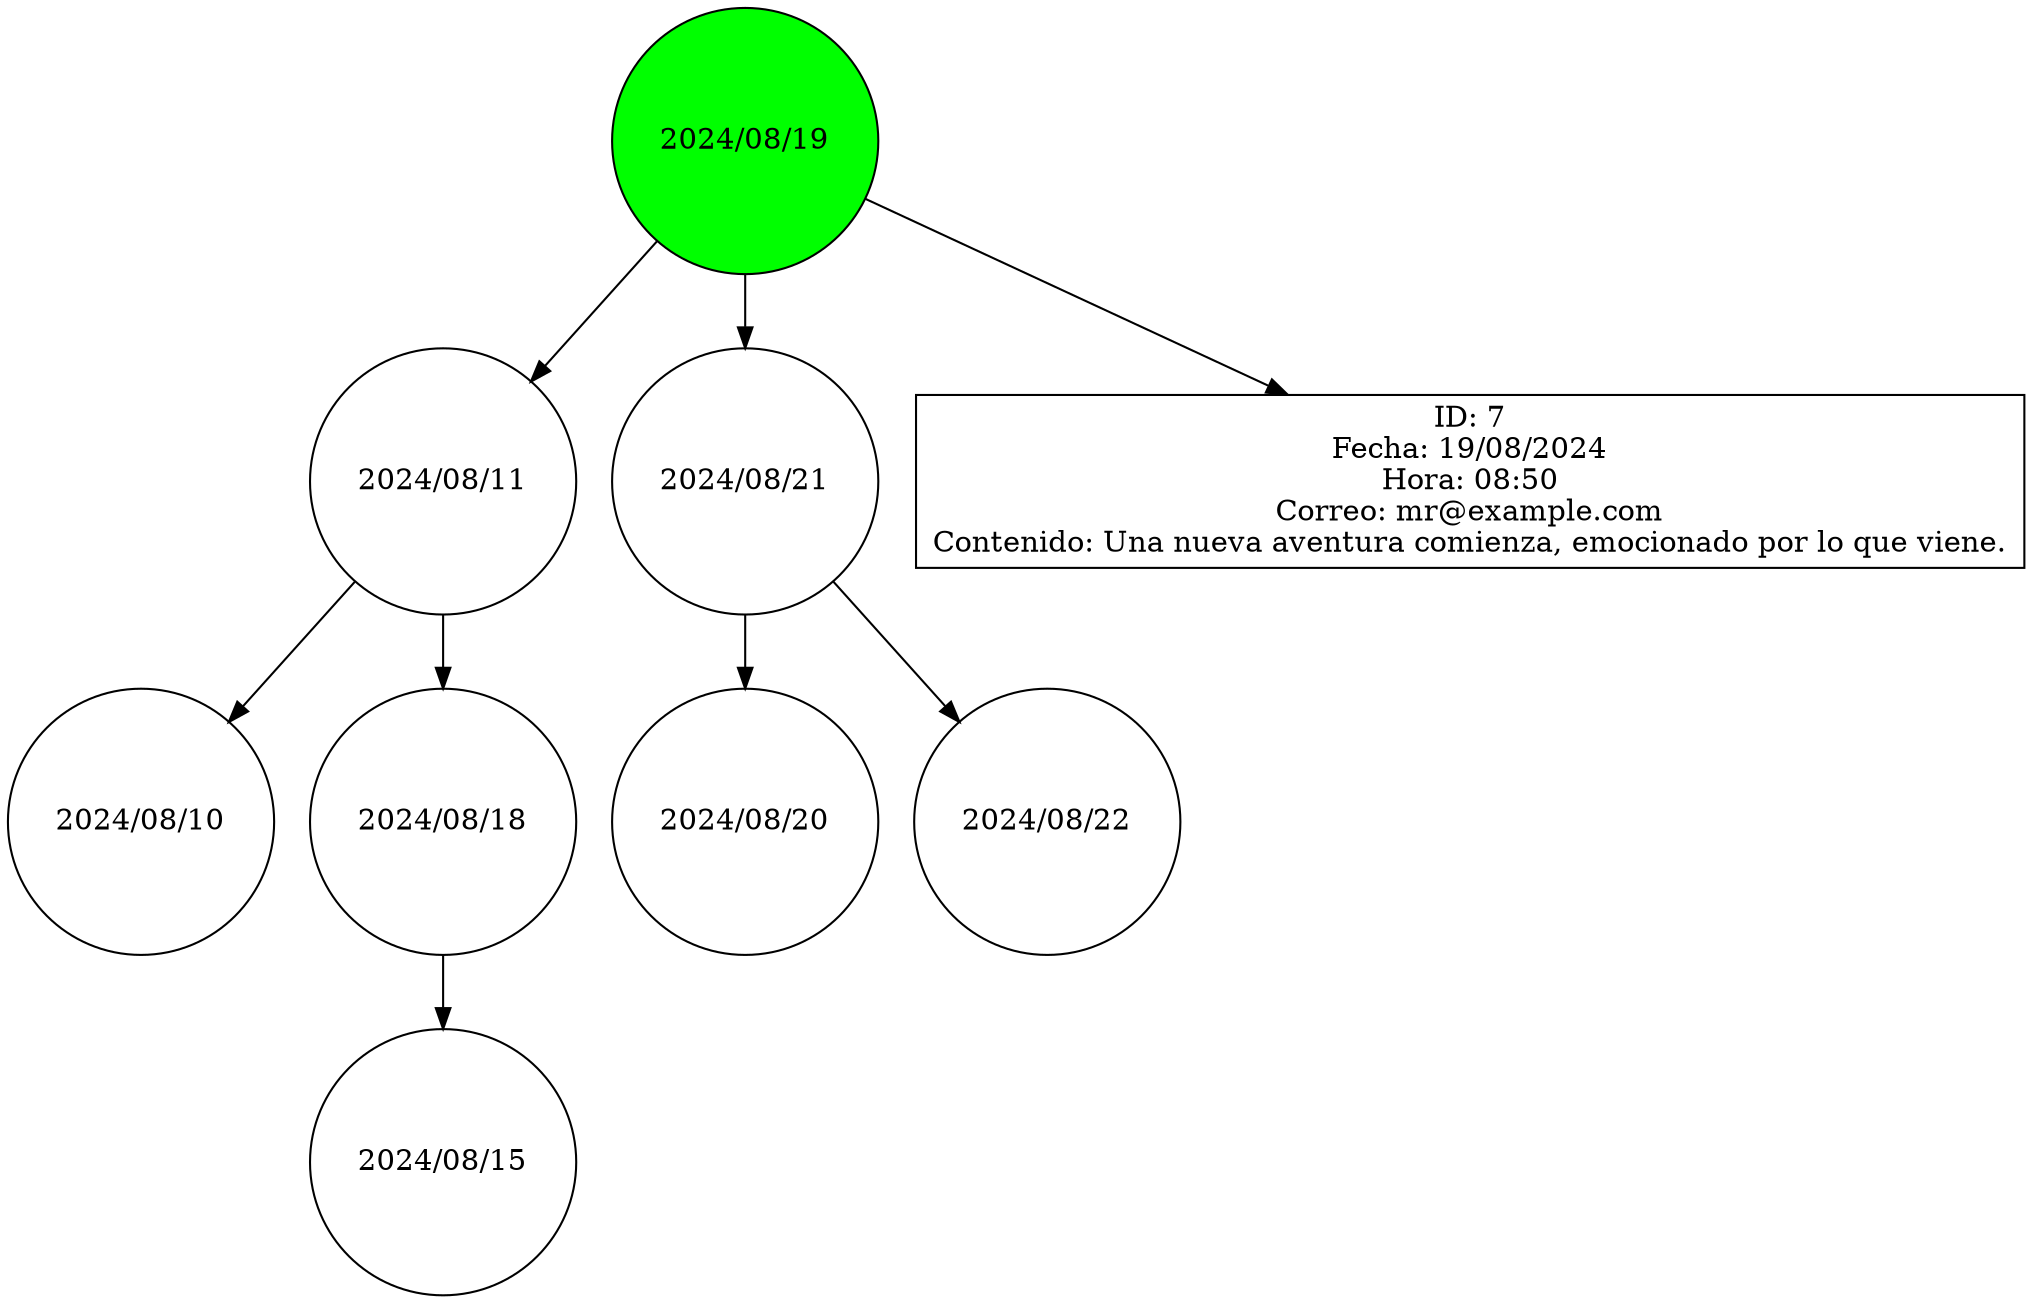 digraph BSTTree {
node [shape=circle];
"2024/08/19" -> "2024/08/11";
"2024/08/11" -> "2024/08/10";
"2024/08/11" -> "2024/08/18";
"2024/08/18" -> "2024/08/15";
"2024/08/19" -> "2024/08/21";
"2024/08/21" -> "2024/08/20";
"2024/08/21" -> "2024/08/22";
"2024/08/19" [style=filled, fillcolor=green];
"pub_7" [shape=rectangle, label="ID: 7\nFecha: 19/08/2024\nHora: 08:50\nCorreo: mr@example.com\nContenido: Una nueva aventura comienza, emocionado por lo que viene."];
"2024/08/19" -> "pub_7";
}
